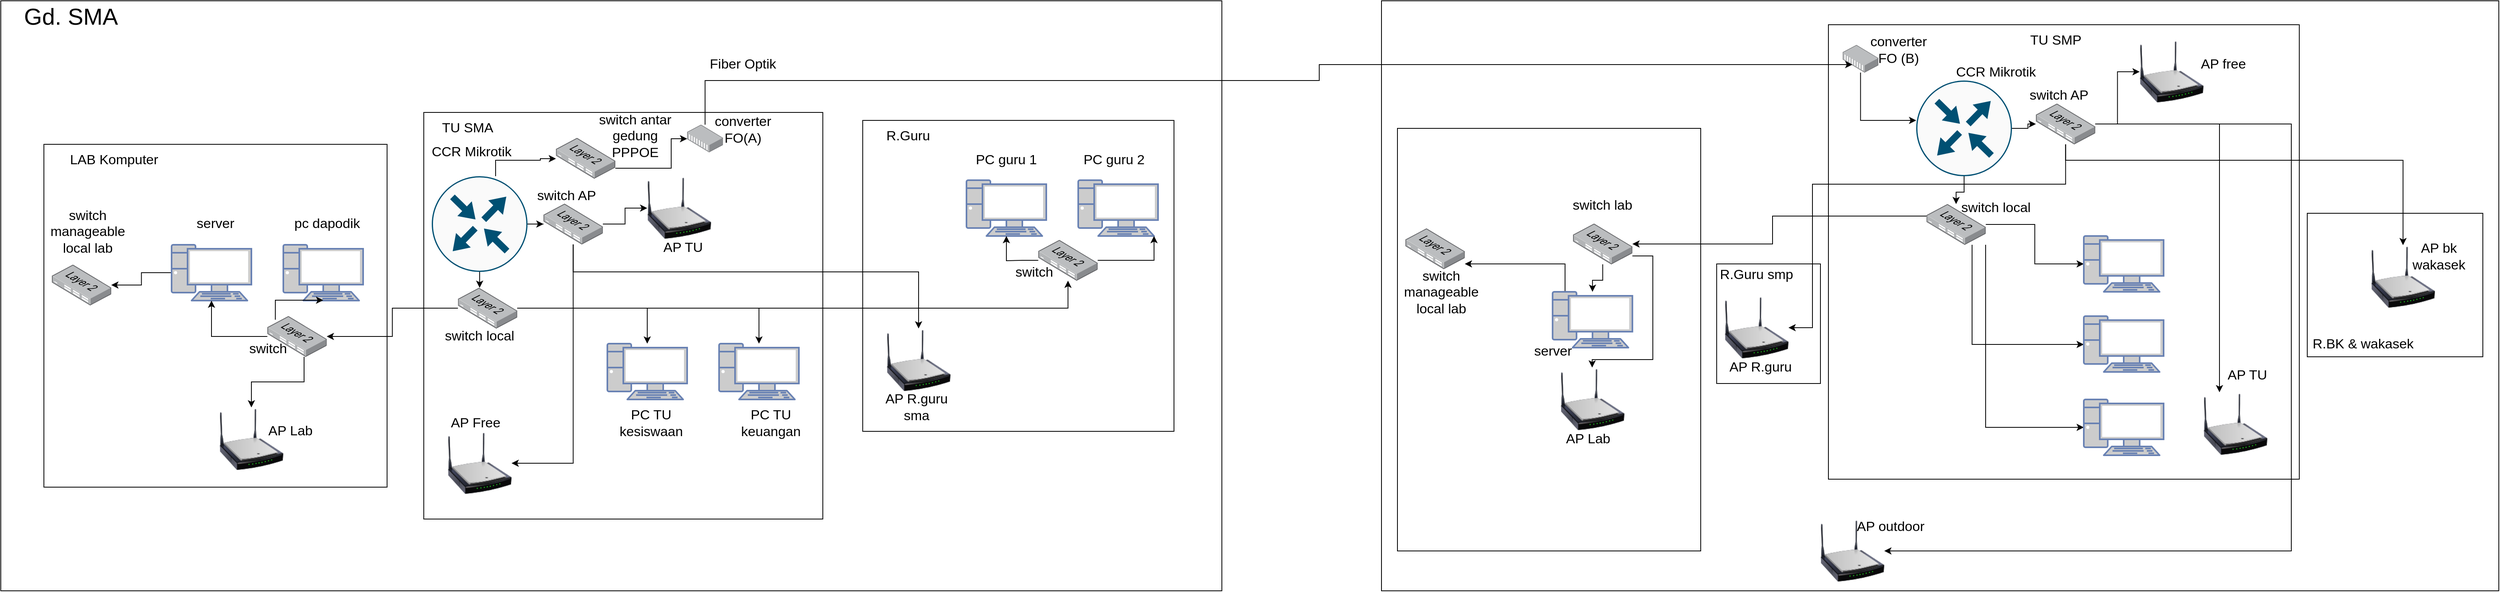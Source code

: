 <mxfile version="14.8.0" type="github">
  <diagram id="cqtTLqStkhQXooxpLTyE" name="Page-1">
    <mxGraphModel dx="2196" dy="1920" grid="1" gridSize="10" guides="1" tooltips="1" connect="1" arrows="1" fold="1" page="1" pageScale="1" pageWidth="850" pageHeight="1100" math="0" shadow="0">
      <root>
        <mxCell id="0" />
        <mxCell id="1" parent="0" />
        <mxCell id="NsdHCGjpmlzPTO6aymvT-59" value="" style="verticalLabelPosition=bottom;verticalAlign=top;html=1;shape=mxgraph.basic.rect;fillColor2=none;strokeWidth=1;size=20;indent=5;" vertex="1" parent="1">
          <mxGeometry x="-420" y="-170" width="1530" height="740" as="geometry" />
        </mxCell>
        <mxCell id="NsdHCGjpmlzPTO6aymvT-45" value="" style="verticalLabelPosition=bottom;verticalAlign=top;html=1;shape=mxgraph.basic.rect;fillColor2=none;strokeWidth=1;size=20;indent=5;" vertex="1" parent="1">
          <mxGeometry x="-366" y="10" width="430" height="430" as="geometry" />
        </mxCell>
        <mxCell id="NsdHCGjpmlzPTO6aymvT-27" value="" style="verticalLabelPosition=bottom;verticalAlign=top;html=1;shape=mxgraph.basic.rect;fillColor2=none;strokeWidth=1;size=20;indent=5;" vertex="1" parent="1">
          <mxGeometry x="660" y="-20" width="390" height="390" as="geometry" />
        </mxCell>
        <mxCell id="NsdHCGjpmlzPTO6aymvT-7" value="" style="verticalLabelPosition=bottom;verticalAlign=top;html=1;shape=mxgraph.basic.rect;fillColor2=none;strokeWidth=1;size=20;indent=5;" vertex="1" parent="1">
          <mxGeometry x="110" y="-30" width="500" height="510" as="geometry" />
        </mxCell>
        <mxCell id="NsdHCGjpmlzPTO6aymvT-13" style="edgeStyle=orthogonalEdgeStyle;rounded=0;orthogonalLoop=1;jettySize=auto;html=1;entryX=0.357;entryY=-0.019;entryDx=0;entryDy=0;entryPerimeter=0;fontSize=17;" edge="1" parent="1" source="NsdHCGjpmlzPTO6aymvT-1" target="NsdHCGjpmlzPTO6aymvT-2">
          <mxGeometry relative="1" as="geometry" />
        </mxCell>
        <mxCell id="NsdHCGjpmlzPTO6aymvT-16" value="" style="edgeStyle=orthogonalEdgeStyle;rounded=0;orthogonalLoop=1;jettySize=auto;html=1;fontSize=17;" edge="1" parent="1" source="NsdHCGjpmlzPTO6aymvT-1" target="NsdHCGjpmlzPTO6aymvT-10">
          <mxGeometry relative="1" as="geometry" />
        </mxCell>
        <mxCell id="NsdHCGjpmlzPTO6aymvT-71" style="edgeStyle=orthogonalEdgeStyle;rounded=0;orthogonalLoop=1;jettySize=auto;html=1;fontSize=17;" edge="1" parent="1" source="NsdHCGjpmlzPTO6aymvT-1" target="NsdHCGjpmlzPTO6aymvT-70">
          <mxGeometry relative="1" as="geometry">
            <Array as="points">
              <mxPoint x="200" y="30" />
              <mxPoint x="256" y="30" />
              <mxPoint x="256" y="28" />
            </Array>
          </mxGeometry>
        </mxCell>
        <mxCell id="NsdHCGjpmlzPTO6aymvT-1" value="" style="points=[[0.5,0,0],[1,0.5,0],[0.5,1,0],[0,0.5,0],[0.145,0.145,0],[0.856,0.145,0],[0.855,0.856,0],[0.145,0.855,0]];verticalLabelPosition=bottom;html=1;verticalAlign=top;aspect=fixed;align=center;pointerEvents=1;shape=mxgraph.cisco19.rect;prIcon=router;fillColor=#FAFAFA;strokeColor=#005073;" vertex="1" parent="1">
          <mxGeometry x="120" y="50" width="120" height="120" as="geometry" />
        </mxCell>
        <mxCell id="NsdHCGjpmlzPTO6aymvT-23" style="edgeStyle=orthogonalEdgeStyle;rounded=0;orthogonalLoop=1;jettySize=auto;html=1;fontSize=17;" edge="1" parent="1" source="NsdHCGjpmlzPTO6aymvT-2" target="NsdHCGjpmlzPTO6aymvT-8">
          <mxGeometry relative="1" as="geometry" />
        </mxCell>
        <mxCell id="NsdHCGjpmlzPTO6aymvT-24" style="edgeStyle=orthogonalEdgeStyle;rounded=0;orthogonalLoop=1;jettySize=auto;html=1;fontSize=17;" edge="1" parent="1" source="NsdHCGjpmlzPTO6aymvT-2" target="NsdHCGjpmlzPTO6aymvT-4">
          <mxGeometry relative="1" as="geometry" />
        </mxCell>
        <mxCell id="NsdHCGjpmlzPTO6aymvT-37" style="edgeStyle=orthogonalEdgeStyle;rounded=0;orthogonalLoop=1;jettySize=auto;html=1;fontSize=17;" edge="1" parent="1" source="NsdHCGjpmlzPTO6aymvT-2" target="NsdHCGjpmlzPTO6aymvT-36">
          <mxGeometry relative="1" as="geometry" />
        </mxCell>
        <mxCell id="NsdHCGjpmlzPTO6aymvT-49" style="edgeStyle=orthogonalEdgeStyle;rounded=0;orthogonalLoop=1;jettySize=auto;html=1;fontSize=17;" edge="1" parent="1" source="NsdHCGjpmlzPTO6aymvT-2" target="NsdHCGjpmlzPTO6aymvT-48">
          <mxGeometry relative="1" as="geometry" />
        </mxCell>
        <mxCell id="NsdHCGjpmlzPTO6aymvT-2" value="" style="points=[];aspect=fixed;html=1;align=center;shadow=0;dashed=0;image;image=img/lib/allied_telesis/switch/Switch_24_port_L2.svg;" vertex="1" parent="1">
          <mxGeometry x="152.8" y="190" width="74.4" height="51" as="geometry" />
        </mxCell>
        <mxCell id="NsdHCGjpmlzPTO6aymvT-4" value="" style="fontColor=#0066CC;verticalAlign=top;verticalLabelPosition=bottom;labelPosition=center;align=center;html=1;outlineConnect=0;fillColor=#CCCCCC;strokeColor=#6881B3;gradientColor=none;gradientDirection=north;strokeWidth=2;shape=mxgraph.networks.pc;" vertex="1" parent="1">
          <mxGeometry x="340" y="260" width="100" height="70" as="geometry" />
        </mxCell>
        <mxCell id="NsdHCGjpmlzPTO6aymvT-5" value="" style="image;html=1;image=img/lib/clip_art/networking/Wireless_Router_N_128x128.png" vertex="1" parent="1">
          <mxGeometry x="140" y="370" width="80" height="80" as="geometry" />
        </mxCell>
        <mxCell id="NsdHCGjpmlzPTO6aymvT-6" value="" style="image;html=1;image=img/lib/clip_art/networking/Wireless_Router_N_128x128.png" vertex="1" parent="1">
          <mxGeometry x="390" y="50" width="80" height="80" as="geometry" />
        </mxCell>
        <mxCell id="NsdHCGjpmlzPTO6aymvT-8" value="" style="fontColor=#0066CC;verticalAlign=top;verticalLabelPosition=bottom;labelPosition=center;align=center;html=1;outlineConnect=0;fillColor=#CCCCCC;strokeColor=#6881B3;gradientColor=none;gradientDirection=north;strokeWidth=2;shape=mxgraph.networks.pc;" vertex="1" parent="1">
          <mxGeometry x="480" y="260" width="100" height="70" as="geometry" />
        </mxCell>
        <mxCell id="NsdHCGjpmlzPTO6aymvT-18" value="" style="edgeStyle=orthogonalEdgeStyle;rounded=0;orthogonalLoop=1;jettySize=auto;html=1;fontSize=17;" edge="1" parent="1" source="NsdHCGjpmlzPTO6aymvT-10" target="NsdHCGjpmlzPTO6aymvT-6">
          <mxGeometry relative="1" as="geometry" />
        </mxCell>
        <mxCell id="NsdHCGjpmlzPTO6aymvT-22" style="edgeStyle=orthogonalEdgeStyle;rounded=0;orthogonalLoop=1;jettySize=auto;html=1;fontSize=17;" edge="1" parent="1" source="NsdHCGjpmlzPTO6aymvT-10" target="NsdHCGjpmlzPTO6aymvT-5">
          <mxGeometry relative="1" as="geometry">
            <Array as="points">
              <mxPoint x="297" y="410" />
            </Array>
          </mxGeometry>
        </mxCell>
        <mxCell id="NsdHCGjpmlzPTO6aymvT-30" style="edgeStyle=orthogonalEdgeStyle;rounded=0;orthogonalLoop=1;jettySize=auto;html=1;fontSize=17;" edge="1" parent="1" source="NsdHCGjpmlzPTO6aymvT-10" target="NsdHCGjpmlzPTO6aymvT-29">
          <mxGeometry relative="1" as="geometry">
            <Array as="points">
              <mxPoint x="297" y="170" />
              <mxPoint x="730" y="170" />
            </Array>
          </mxGeometry>
        </mxCell>
        <mxCell id="NsdHCGjpmlzPTO6aymvT-10" value="" style="points=[];aspect=fixed;html=1;align=center;shadow=0;dashed=0;image;image=img/lib/allied_telesis/switch/Switch_24_port_L2.svg;" vertex="1" parent="1">
          <mxGeometry x="260" y="84.5" width="74.4" height="51" as="geometry" />
        </mxCell>
        <mxCell id="NsdHCGjpmlzPTO6aymvT-11" value="CCR Mikrotik" style="text;html=1;strokeColor=none;fillColor=none;align=center;verticalAlign=middle;whiteSpace=wrap;rounded=0;fontSize=17;" vertex="1" parent="1">
          <mxGeometry x="110" y="10" width="120" height="20" as="geometry" />
        </mxCell>
        <mxCell id="NsdHCGjpmlzPTO6aymvT-15" value="switch local" style="text;html=1;strokeColor=none;fillColor=none;align=center;verticalAlign=middle;whiteSpace=wrap;rounded=0;fontSize=17;" vertex="1" parent="1">
          <mxGeometry x="135" y="241" width="90" height="20" as="geometry" />
        </mxCell>
        <mxCell id="NsdHCGjpmlzPTO6aymvT-17" value="switch AP" style="text;html=1;strokeColor=none;fillColor=none;align=center;verticalAlign=middle;whiteSpace=wrap;rounded=0;fontSize=17;" vertex="1" parent="1">
          <mxGeometry x="244.4" y="64.5" width="90" height="20" as="geometry" />
        </mxCell>
        <mxCell id="NsdHCGjpmlzPTO6aymvT-19" value="AP TU" style="text;html=1;strokeColor=none;fillColor=none;align=center;verticalAlign=middle;whiteSpace=wrap;rounded=0;fontSize=17;" vertex="1" parent="1">
          <mxGeometry x="390" y="130" width="90" height="20" as="geometry" />
        </mxCell>
        <mxCell id="NsdHCGjpmlzPTO6aymvT-20" value="AP Free" style="text;html=1;strokeColor=none;fillColor=none;align=center;verticalAlign=middle;whiteSpace=wrap;rounded=0;fontSize=17;" vertex="1" parent="1">
          <mxGeometry x="130" y="350" width="90" height="20" as="geometry" />
        </mxCell>
        <mxCell id="NsdHCGjpmlzPTO6aymvT-25" value="PC TU kesiswaan" style="text;html=1;strokeColor=none;fillColor=none;align=center;verticalAlign=middle;whiteSpace=wrap;rounded=0;fontSize=17;" vertex="1" parent="1">
          <mxGeometry x="350" y="350" width="90" height="20" as="geometry" />
        </mxCell>
        <mxCell id="NsdHCGjpmlzPTO6aymvT-26" value="PC TU keuangan" style="text;html=1;strokeColor=none;fillColor=none;align=center;verticalAlign=middle;whiteSpace=wrap;rounded=0;fontSize=17;" vertex="1" parent="1">
          <mxGeometry x="500" y="350" width="90" height="20" as="geometry" />
        </mxCell>
        <mxCell id="NsdHCGjpmlzPTO6aymvT-29" value="" style="image;html=1;image=img/lib/clip_art/networking/Wireless_Router_N_128x128.png" vertex="1" parent="1">
          <mxGeometry x="690" y="241" width="80" height="80" as="geometry" />
        </mxCell>
        <mxCell id="NsdHCGjpmlzPTO6aymvT-31" value="AP R.guru sma" style="text;html=1;strokeColor=none;fillColor=none;align=center;verticalAlign=middle;whiteSpace=wrap;rounded=0;fontSize=17;" vertex="1" parent="1">
          <mxGeometry x="685" y="330" width="85" height="20" as="geometry" />
        </mxCell>
        <mxCell id="NsdHCGjpmlzPTO6aymvT-32" value="" style="fontColor=#0066CC;verticalAlign=top;verticalLabelPosition=bottom;labelPosition=center;align=center;html=1;outlineConnect=0;fillColor=#CCCCCC;strokeColor=#6881B3;gradientColor=none;gradientDirection=north;strokeWidth=2;shape=mxgraph.networks.pc;" vertex="1" parent="1">
          <mxGeometry x="790" y="55" width="100" height="70" as="geometry" />
        </mxCell>
        <mxCell id="NsdHCGjpmlzPTO6aymvT-33" value="" style="fontColor=#0066CC;verticalAlign=top;verticalLabelPosition=bottom;labelPosition=center;align=center;html=1;outlineConnect=0;fillColor=#CCCCCC;strokeColor=#6881B3;gradientColor=none;gradientDirection=north;strokeWidth=2;shape=mxgraph.networks.pc;" vertex="1" parent="1">
          <mxGeometry x="930" y="55" width="100" height="70" as="geometry" />
        </mxCell>
        <mxCell id="NsdHCGjpmlzPTO6aymvT-39" style="edgeStyle=orthogonalEdgeStyle;rounded=0;orthogonalLoop=1;jettySize=auto;html=1;entryX=0.95;entryY=1;entryDx=0;entryDy=0;entryPerimeter=0;fontSize=17;" edge="1" parent="1" source="NsdHCGjpmlzPTO6aymvT-36" target="NsdHCGjpmlzPTO6aymvT-33">
          <mxGeometry relative="1" as="geometry">
            <Array as="points">
              <mxPoint x="1025" y="156" />
            </Array>
          </mxGeometry>
        </mxCell>
        <mxCell id="NsdHCGjpmlzPTO6aymvT-40" style="edgeStyle=orthogonalEdgeStyle;rounded=0;orthogonalLoop=1;jettySize=auto;html=1;fontSize=17;" edge="1" parent="1" source="NsdHCGjpmlzPTO6aymvT-36" target="NsdHCGjpmlzPTO6aymvT-32">
          <mxGeometry relative="1" as="geometry">
            <Array as="points">
              <mxPoint x="860" y="156" />
              <mxPoint x="840" y="156" />
            </Array>
          </mxGeometry>
        </mxCell>
        <mxCell id="NsdHCGjpmlzPTO6aymvT-36" value="" style="points=[];aspect=fixed;html=1;align=center;shadow=0;dashed=0;image;image=img/lib/allied_telesis/switch/Switch_24_port_L2.svg;" vertex="1" parent="1">
          <mxGeometry x="880.0" y="130" width="74.4" height="51" as="geometry" />
        </mxCell>
        <mxCell id="NsdHCGjpmlzPTO6aymvT-41" value="PC guru 1" style="text;html=1;strokeColor=none;fillColor=none;align=center;verticalAlign=middle;whiteSpace=wrap;rounded=0;fontSize=17;" vertex="1" parent="1">
          <mxGeometry x="795" y="20" width="90" height="20" as="geometry" />
        </mxCell>
        <mxCell id="NsdHCGjpmlzPTO6aymvT-43" value="PC guru 2" style="text;html=1;strokeColor=none;fillColor=none;align=center;verticalAlign=middle;whiteSpace=wrap;rounded=0;fontSize=17;" vertex="1" parent="1">
          <mxGeometry x="930" y="20" width="90" height="20" as="geometry" />
        </mxCell>
        <mxCell id="NsdHCGjpmlzPTO6aymvT-44" value="switch" style="text;html=1;strokeColor=none;fillColor=none;align=center;verticalAlign=middle;whiteSpace=wrap;rounded=0;fontSize=17;" vertex="1" parent="1">
          <mxGeometry x="830" y="161" width="90" height="20" as="geometry" />
        </mxCell>
        <mxCell id="NsdHCGjpmlzPTO6aymvT-125" style="edgeStyle=orthogonalEdgeStyle;rounded=0;orthogonalLoop=1;jettySize=auto;html=1;fontSize=17;" edge="1" parent="1" source="NsdHCGjpmlzPTO6aymvT-46" target="NsdHCGjpmlzPTO6aymvT-56">
          <mxGeometry relative="1" as="geometry" />
        </mxCell>
        <mxCell id="NsdHCGjpmlzPTO6aymvT-46" value="" style="fontColor=#0066CC;verticalAlign=top;verticalLabelPosition=bottom;labelPosition=center;align=center;html=1;outlineConnect=0;fillColor=#CCCCCC;strokeColor=#6881B3;gradientColor=none;gradientDirection=north;strokeWidth=2;shape=mxgraph.networks.pc;" vertex="1" parent="1">
          <mxGeometry x="-206" y="136" width="100" height="70" as="geometry" />
        </mxCell>
        <mxCell id="NsdHCGjpmlzPTO6aymvT-47" value="" style="fontColor=#0066CC;verticalAlign=top;verticalLabelPosition=bottom;labelPosition=center;align=center;html=1;outlineConnect=0;fillColor=#CCCCCC;strokeColor=#6881B3;gradientColor=none;gradientDirection=north;strokeWidth=2;shape=mxgraph.networks.pc;" vertex="1" parent="1">
          <mxGeometry x="-66" y="136" width="100" height="70" as="geometry" />
        </mxCell>
        <mxCell id="NsdHCGjpmlzPTO6aymvT-51" style="edgeStyle=orthogonalEdgeStyle;rounded=0;orthogonalLoop=1;jettySize=auto;html=1;fontSize=17;" edge="1" parent="1" source="NsdHCGjpmlzPTO6aymvT-48" target="NsdHCGjpmlzPTO6aymvT-46">
          <mxGeometry relative="1" as="geometry" />
        </mxCell>
        <mxCell id="NsdHCGjpmlzPTO6aymvT-52" style="edgeStyle=orthogonalEdgeStyle;rounded=0;orthogonalLoop=1;jettySize=auto;html=1;fontSize=17;exitX=0.134;exitY=0.088;exitDx=0;exitDy=0;exitPerimeter=0;" edge="1" parent="1" source="NsdHCGjpmlzPTO6aymvT-48" target="NsdHCGjpmlzPTO6aymvT-47">
          <mxGeometry relative="1" as="geometry">
            <Array as="points" />
          </mxGeometry>
        </mxCell>
        <mxCell id="NsdHCGjpmlzPTO6aymvT-65" style="edgeStyle=orthogonalEdgeStyle;rounded=0;orthogonalLoop=1;jettySize=auto;html=1;fontSize=17;" edge="1" parent="1" source="NsdHCGjpmlzPTO6aymvT-48" target="NsdHCGjpmlzPTO6aymvT-64">
          <mxGeometry relative="1" as="geometry">
            <Array as="points">
              <mxPoint x="-40" y="308" />
              <mxPoint x="-106" y="308" />
            </Array>
          </mxGeometry>
        </mxCell>
        <mxCell id="NsdHCGjpmlzPTO6aymvT-48" value="" style="points=[];aspect=fixed;html=1;align=center;shadow=0;dashed=0;image;image=img/lib/allied_telesis/switch/Switch_24_port_L2.svg;" vertex="1" parent="1">
          <mxGeometry x="-86" y="225.5" width="74.4" height="51" as="geometry" />
        </mxCell>
        <mxCell id="NsdHCGjpmlzPTO6aymvT-53" value="switch" style="text;html=1;strokeColor=none;fillColor=none;align=center;verticalAlign=middle;whiteSpace=wrap;rounded=0;fontSize=17;" vertex="1" parent="1">
          <mxGeometry x="-130.0" y="256.5" width="90" height="20" as="geometry" />
        </mxCell>
        <mxCell id="NsdHCGjpmlzPTO6aymvT-54" value="pc dapodik" style="text;html=1;strokeColor=none;fillColor=none;align=center;verticalAlign=middle;whiteSpace=wrap;rounded=0;fontSize=17;" vertex="1" parent="1">
          <mxGeometry x="-56.0" y="100" width="90" height="20" as="geometry" />
        </mxCell>
        <mxCell id="NsdHCGjpmlzPTO6aymvT-55" value="server" style="text;html=1;strokeColor=none;fillColor=none;align=center;verticalAlign=middle;whiteSpace=wrap;rounded=0;fontSize=17;" vertex="1" parent="1">
          <mxGeometry x="-196.0" y="100" width="90" height="20" as="geometry" />
        </mxCell>
        <mxCell id="NsdHCGjpmlzPTO6aymvT-56" value="" style="points=[];aspect=fixed;html=1;align=center;shadow=0;dashed=0;image;image=img/lib/allied_telesis/switch/Switch_24_port_L2.svg;" vertex="1" parent="1">
          <mxGeometry x="-356" y="161" width="74.4" height="51" as="geometry" />
        </mxCell>
        <mxCell id="NsdHCGjpmlzPTO6aymvT-58" value="switch manageable local lab" style="text;html=1;strokeColor=none;fillColor=none;align=center;verticalAlign=middle;whiteSpace=wrap;rounded=0;fontSize=17;" vertex="1" parent="1">
          <mxGeometry x="-356.0" y="110" width="90" height="20" as="geometry" />
        </mxCell>
        <mxCell id="NsdHCGjpmlzPTO6aymvT-60" value="LAB Komputer" style="text;html=1;strokeColor=none;fillColor=none;align=center;verticalAlign=middle;whiteSpace=wrap;rounded=0;fontSize=17;" vertex="1" parent="1">
          <mxGeometry x="-356" y="20" width="156" height="20" as="geometry" />
        </mxCell>
        <mxCell id="NsdHCGjpmlzPTO6aymvT-61" value="TU SMA" style="text;html=1;strokeColor=none;fillColor=none;align=center;verticalAlign=middle;whiteSpace=wrap;rounded=0;fontSize=17;" vertex="1" parent="1">
          <mxGeometry x="120" y="-20" width="90" height="20" as="geometry" />
        </mxCell>
        <mxCell id="NsdHCGjpmlzPTO6aymvT-62" value="R.Guru" style="text;html=1;strokeColor=none;fillColor=none;align=center;verticalAlign=middle;whiteSpace=wrap;rounded=0;fontSize=17;" vertex="1" parent="1">
          <mxGeometry x="639" y="-10" width="156" height="20" as="geometry" />
        </mxCell>
        <mxCell id="NsdHCGjpmlzPTO6aymvT-63" value="&lt;font style=&quot;font-size: 29px&quot;&gt;Gd. SMA&lt;/font&gt;" style="text;html=1;strokeColor=none;fillColor=none;align=center;verticalAlign=middle;whiteSpace=wrap;rounded=0;fontSize=17;" vertex="1" parent="1">
          <mxGeometry x="-410" y="-160" width="156" height="20" as="geometry" />
        </mxCell>
        <mxCell id="NsdHCGjpmlzPTO6aymvT-64" value="" style="image;html=1;image=img/lib/clip_art/networking/Wireless_Router_N_128x128.png" vertex="1" parent="1">
          <mxGeometry x="-146" y="340" width="80" height="80" as="geometry" />
        </mxCell>
        <mxCell id="NsdHCGjpmlzPTO6aymvT-66" value="AP Lab" style="text;html=1;strokeColor=none;fillColor=none;align=center;verticalAlign=middle;whiteSpace=wrap;rounded=0;fontSize=17;" vertex="1" parent="1">
          <mxGeometry x="-101.6" y="360" width="90" height="20" as="geometry" />
        </mxCell>
        <mxCell id="NsdHCGjpmlzPTO6aymvT-67" value="" style="verticalLabelPosition=bottom;verticalAlign=top;html=1;shape=mxgraph.basic.rect;fillColor2=none;strokeWidth=1;size=20;indent=5;" vertex="1" parent="1">
          <mxGeometry x="1310" y="-170" width="1400" height="740" as="geometry" />
        </mxCell>
        <mxCell id="NsdHCGjpmlzPTO6aymvT-68" value="" style="verticalLabelPosition=bottom;verticalAlign=top;html=1;shape=mxgraph.basic.rect;fillColor2=none;strokeWidth=1;size=20;indent=5;" vertex="1" parent="1">
          <mxGeometry x="1870" y="-140" width="590" height="570" as="geometry" />
        </mxCell>
        <mxCell id="NsdHCGjpmlzPTO6aymvT-96" value="" style="edgeStyle=orthogonalEdgeStyle;rounded=0;orthogonalLoop=1;jettySize=auto;html=1;fontSize=17;" edge="1" parent="1" source="NsdHCGjpmlzPTO6aymvT-69" target="NsdHCGjpmlzPTO6aymvT-78">
          <mxGeometry relative="1" as="geometry" />
        </mxCell>
        <mxCell id="NsdHCGjpmlzPTO6aymvT-97" value="" style="edgeStyle=orthogonalEdgeStyle;rounded=0;orthogonalLoop=1;jettySize=auto;html=1;fontSize=17;" edge="1" parent="1" source="NsdHCGjpmlzPTO6aymvT-69" target="NsdHCGjpmlzPTO6aymvT-77">
          <mxGeometry relative="1" as="geometry" />
        </mxCell>
        <mxCell id="NsdHCGjpmlzPTO6aymvT-69" value="" style="points=[[0.5,0,0],[1,0.5,0],[0.5,1,0],[0,0.5,0],[0.145,0.145,0],[0.856,0.145,0],[0.855,0.856,0],[0.145,0.855,0]];verticalLabelPosition=bottom;html=1;verticalAlign=top;aspect=fixed;align=center;pointerEvents=1;shape=mxgraph.cisco19.rect;prIcon=router;fillColor=#FAFAFA;strokeColor=#005073;" vertex="1" parent="1">
          <mxGeometry x="1980" y="-70" width="120" height="120" as="geometry" />
        </mxCell>
        <mxCell id="NsdHCGjpmlzPTO6aymvT-131" style="edgeStyle=orthogonalEdgeStyle;rounded=0;orthogonalLoop=1;jettySize=auto;html=1;fontSize=17;" edge="1" parent="1" source="NsdHCGjpmlzPTO6aymvT-70" target="NsdHCGjpmlzPTO6aymvT-130">
          <mxGeometry relative="1" as="geometry">
            <Array as="points">
              <mxPoint x="420" y="40" />
              <mxPoint x="420" y="3" />
            </Array>
          </mxGeometry>
        </mxCell>
        <mxCell id="NsdHCGjpmlzPTO6aymvT-70" value="" style="points=[];aspect=fixed;html=1;align=center;shadow=0;dashed=0;image;image=img/lib/allied_telesis/switch/Switch_24_port_L2.svg;" vertex="1" parent="1">
          <mxGeometry x="275.6" y="2" width="74.4" height="51" as="geometry" />
        </mxCell>
        <mxCell id="NsdHCGjpmlzPTO6aymvT-72" value="switch antar gedung PPPOE" style="text;html=1;strokeColor=none;fillColor=none;align=center;verticalAlign=middle;whiteSpace=wrap;rounded=0;fontSize=17;" vertex="1" parent="1">
          <mxGeometry x="325" y="-10" width="100" height="20" as="geometry" />
        </mxCell>
        <mxCell id="NsdHCGjpmlzPTO6aymvT-75" value="CCR Mikrotik" style="text;html=1;strokeColor=none;fillColor=none;align=center;verticalAlign=middle;whiteSpace=wrap;rounded=0;fontSize=17;" vertex="1" parent="1">
          <mxGeometry x="2020" y="-90" width="120" height="20" as="geometry" />
        </mxCell>
        <mxCell id="NsdHCGjpmlzPTO6aymvT-76" value="TU SMP" style="text;html=1;strokeColor=none;fillColor=none;align=center;verticalAlign=middle;whiteSpace=wrap;rounded=0;fontSize=17;" vertex="1" parent="1">
          <mxGeometry x="2110" y="-130" width="90" height="20" as="geometry" />
        </mxCell>
        <mxCell id="NsdHCGjpmlzPTO6aymvT-101" style="edgeStyle=orthogonalEdgeStyle;rounded=0;orthogonalLoop=1;jettySize=auto;html=1;fontSize=17;" edge="1" parent="1" source="NsdHCGjpmlzPTO6aymvT-77" target="NsdHCGjpmlzPTO6aymvT-82">
          <mxGeometry relative="1" as="geometry" />
        </mxCell>
        <mxCell id="NsdHCGjpmlzPTO6aymvT-102" style="edgeStyle=orthogonalEdgeStyle;rounded=0;orthogonalLoop=1;jettySize=auto;html=1;fontSize=17;" edge="1" parent="1" source="NsdHCGjpmlzPTO6aymvT-77" target="NsdHCGjpmlzPTO6aymvT-81">
          <mxGeometry relative="1" as="geometry">
            <Array as="points">
              <mxPoint x="2050" y="261" />
            </Array>
          </mxGeometry>
        </mxCell>
        <mxCell id="NsdHCGjpmlzPTO6aymvT-103" style="edgeStyle=orthogonalEdgeStyle;rounded=0;orthogonalLoop=1;jettySize=auto;html=1;fontSize=17;" edge="1" parent="1" source="NsdHCGjpmlzPTO6aymvT-77" target="NsdHCGjpmlzPTO6aymvT-80">
          <mxGeometry relative="1" as="geometry">
            <Array as="points">
              <mxPoint x="2067" y="365" />
            </Array>
          </mxGeometry>
        </mxCell>
        <mxCell id="NsdHCGjpmlzPTO6aymvT-77" value="" style="points=[];aspect=fixed;html=1;align=center;shadow=0;dashed=0;image;image=img/lib/allied_telesis/switch/Switch_24_port_L2.svg;" vertex="1" parent="1">
          <mxGeometry x="1992.8" y="85" width="74.4" height="51" as="geometry" />
        </mxCell>
        <mxCell id="NsdHCGjpmlzPTO6aymvT-104" style="edgeStyle=orthogonalEdgeStyle;rounded=0;orthogonalLoop=1;jettySize=auto;html=1;fontSize=17;" edge="1" parent="1" source="NsdHCGjpmlzPTO6aymvT-78" target="NsdHCGjpmlzPTO6aymvT-79">
          <mxGeometry relative="1" as="geometry" />
        </mxCell>
        <mxCell id="NsdHCGjpmlzPTO6aymvT-106" style="edgeStyle=orthogonalEdgeStyle;rounded=0;orthogonalLoop=1;jettySize=auto;html=1;fontSize=17;" edge="1" parent="1" source="NsdHCGjpmlzPTO6aymvT-78" target="NsdHCGjpmlzPTO6aymvT-83">
          <mxGeometry relative="1" as="geometry">
            <Array as="points">
              <mxPoint x="2360" y="-15" />
            </Array>
          </mxGeometry>
        </mxCell>
        <mxCell id="NsdHCGjpmlzPTO6aymvT-112" style="edgeStyle=orthogonalEdgeStyle;rounded=0;orthogonalLoop=1;jettySize=auto;html=1;fontSize=17;" edge="1" parent="1" source="NsdHCGjpmlzPTO6aymvT-78" target="NsdHCGjpmlzPTO6aymvT-111">
          <mxGeometry relative="1" as="geometry">
            <Array as="points">
              <mxPoint x="2450" y="-15" />
              <mxPoint x="2450" y="520" />
            </Array>
          </mxGeometry>
        </mxCell>
        <mxCell id="NsdHCGjpmlzPTO6aymvT-78" value="" style="points=[];aspect=fixed;html=1;align=center;shadow=0;dashed=0;image;image=img/lib/allied_telesis/switch/Switch_24_port_L2.svg;" vertex="1" parent="1">
          <mxGeometry x="2130" y="-41" width="74.4" height="51" as="geometry" />
        </mxCell>
        <mxCell id="NsdHCGjpmlzPTO6aymvT-79" value="" style="image;html=1;image=img/lib/clip_art/networking/Wireless_Router_N_128x128.png" vertex="1" parent="1">
          <mxGeometry x="2260" y="-121" width="80" height="80" as="geometry" />
        </mxCell>
        <mxCell id="NsdHCGjpmlzPTO6aymvT-80" value="" style="fontColor=#0066CC;verticalAlign=top;verticalLabelPosition=bottom;labelPosition=center;align=center;html=1;outlineConnect=0;fillColor=#CCCCCC;strokeColor=#6881B3;gradientColor=none;gradientDirection=north;strokeWidth=2;shape=mxgraph.networks.pc;" vertex="1" parent="1">
          <mxGeometry x="2190" y="330" width="100" height="70" as="geometry" />
        </mxCell>
        <mxCell id="NsdHCGjpmlzPTO6aymvT-81" value="" style="fontColor=#0066CC;verticalAlign=top;verticalLabelPosition=bottom;labelPosition=center;align=center;html=1;outlineConnect=0;fillColor=#CCCCCC;strokeColor=#6881B3;gradientColor=none;gradientDirection=north;strokeWidth=2;shape=mxgraph.networks.pc;" vertex="1" parent="1">
          <mxGeometry x="2190" y="225.5" width="100" height="70" as="geometry" />
        </mxCell>
        <mxCell id="NsdHCGjpmlzPTO6aymvT-82" value="" style="fontColor=#0066CC;verticalAlign=top;verticalLabelPosition=bottom;labelPosition=center;align=center;html=1;outlineConnect=0;fillColor=#CCCCCC;strokeColor=#6881B3;gradientColor=none;gradientDirection=north;strokeWidth=2;shape=mxgraph.networks.pc;" vertex="1" parent="1">
          <mxGeometry x="2190" y="125" width="100" height="70" as="geometry" />
        </mxCell>
        <mxCell id="NsdHCGjpmlzPTO6aymvT-83" value="" style="image;html=1;image=img/lib/clip_art/networking/Wireless_Router_N_128x128.png" vertex="1" parent="1">
          <mxGeometry x="2340" y="321" width="80" height="80" as="geometry" />
        </mxCell>
        <mxCell id="NsdHCGjpmlzPTO6aymvT-84" value="" style="verticalLabelPosition=bottom;verticalAlign=top;html=1;shape=mxgraph.basic.rect;fillColor2=none;strokeWidth=1;size=20;indent=5;" vertex="1" parent="1">
          <mxGeometry x="2470" y="96.5" width="220" height="180" as="geometry" />
        </mxCell>
        <mxCell id="NsdHCGjpmlzPTO6aymvT-85" value="" style="image;html=1;image=img/lib/clip_art/networking/Wireless_Router_N_128x128.png" vertex="1" parent="1">
          <mxGeometry x="2550" y="136.5" width="80" height="80" as="geometry" />
        </mxCell>
        <mxCell id="NsdHCGjpmlzPTO6aymvT-86" value="" style="verticalLabelPosition=bottom;verticalAlign=top;html=1;shape=mxgraph.basic.rect;fillColor2=none;strokeWidth=1;size=20;indent=5;" vertex="1" parent="1">
          <mxGeometry x="1730" y="160" width="130" height="150" as="geometry" />
        </mxCell>
        <mxCell id="NsdHCGjpmlzPTO6aymvT-87" value="" style="image;html=1;image=img/lib/clip_art/networking/Wireless_Router_N_128x128.png" vertex="1" parent="1">
          <mxGeometry x="1740" y="200" width="80" height="80" as="geometry" />
        </mxCell>
        <mxCell id="NsdHCGjpmlzPTO6aymvT-88" value="" style="verticalLabelPosition=bottom;verticalAlign=top;html=1;shape=mxgraph.basic.rect;fillColor2=none;strokeWidth=1;size=20;indent=5;" vertex="1" parent="1">
          <mxGeometry x="1330" y="-10" width="380" height="530" as="geometry" />
        </mxCell>
        <mxCell id="NsdHCGjpmlzPTO6aymvT-90" value="R.Guru smp" style="text;html=1;strokeColor=none;fillColor=none;align=center;verticalAlign=middle;whiteSpace=wrap;rounded=0;fontSize=17;" vertex="1" parent="1">
          <mxGeometry x="1730" y="164" width="100" height="20" as="geometry" />
        </mxCell>
        <mxCell id="NsdHCGjpmlzPTO6aymvT-91" value="R.BK &amp;amp; wakasek" style="text;html=1;strokeColor=none;fillColor=none;align=center;verticalAlign=middle;whiteSpace=wrap;rounded=0;fontSize=17;" vertex="1" parent="1">
          <mxGeometry x="2470" y="250.5" width="140" height="20" as="geometry" />
        </mxCell>
        <mxCell id="NsdHCGjpmlzPTO6aymvT-99" style="edgeStyle=orthogonalEdgeStyle;rounded=0;orthogonalLoop=1;jettySize=auto;html=1;fontSize=17;" edge="1" parent="1" source="NsdHCGjpmlzPTO6aymvT-92" target="NsdHCGjpmlzPTO6aymvT-95">
          <mxGeometry relative="1" as="geometry" />
        </mxCell>
        <mxCell id="NsdHCGjpmlzPTO6aymvT-100" style="edgeStyle=orthogonalEdgeStyle;rounded=0;orthogonalLoop=1;jettySize=auto;html=1;fontSize=17;" edge="1" parent="1" source="NsdHCGjpmlzPTO6aymvT-92" target="NsdHCGjpmlzPTO6aymvT-94">
          <mxGeometry relative="1" as="geometry">
            <Array as="points">
              <mxPoint x="1650" y="150" />
              <mxPoint x="1650" y="280" />
              <mxPoint x="1574" y="280" />
            </Array>
          </mxGeometry>
        </mxCell>
        <mxCell id="NsdHCGjpmlzPTO6aymvT-92" value="" style="points=[];aspect=fixed;html=1;align=center;shadow=0;dashed=0;image;image=img/lib/allied_telesis/switch/Switch_24_port_L2.svg;" vertex="1" parent="1">
          <mxGeometry x="1550" y="109.5" width="74.4" height="51" as="geometry" />
        </mxCell>
        <mxCell id="NsdHCGjpmlzPTO6aymvT-94" value="" style="image;html=1;image=img/lib/clip_art/networking/Wireless_Router_N_128x128.png" vertex="1" parent="1">
          <mxGeometry x="1534.4" y="290" width="80" height="80" as="geometry" />
        </mxCell>
        <mxCell id="NsdHCGjpmlzPTO6aymvT-124" style="edgeStyle=orthogonalEdgeStyle;rounded=0;orthogonalLoop=1;jettySize=auto;html=1;fontSize=17;" edge="1" parent="1" source="NsdHCGjpmlzPTO6aymvT-95" target="NsdHCGjpmlzPTO6aymvT-120">
          <mxGeometry relative="1" as="geometry">
            <Array as="points">
              <mxPoint x="1540" y="160" />
            </Array>
          </mxGeometry>
        </mxCell>
        <mxCell id="NsdHCGjpmlzPTO6aymvT-95" value="" style="fontColor=#0066CC;verticalAlign=top;verticalLabelPosition=bottom;labelPosition=center;align=center;html=1;outlineConnect=0;fillColor=#CCCCCC;strokeColor=#6881B3;gradientColor=none;gradientDirection=north;strokeWidth=2;shape=mxgraph.networks.pc;" vertex="1" parent="1">
          <mxGeometry x="1524.4" y="195" width="100" height="70" as="geometry" />
        </mxCell>
        <mxCell id="NsdHCGjpmlzPTO6aymvT-98" style="edgeStyle=orthogonalEdgeStyle;rounded=0;orthogonalLoop=1;jettySize=auto;html=1;fontSize=17;" edge="1" parent="1" source="NsdHCGjpmlzPTO6aymvT-77" target="NsdHCGjpmlzPTO6aymvT-92">
          <mxGeometry relative="1" as="geometry">
            <Array as="points">
              <mxPoint x="1800" y="100" />
              <mxPoint x="1800" y="135" />
            </Array>
          </mxGeometry>
        </mxCell>
        <mxCell id="NsdHCGjpmlzPTO6aymvT-105" style="edgeStyle=orthogonalEdgeStyle;rounded=0;orthogonalLoop=1;jettySize=auto;html=1;fontSize=17;" edge="1" parent="1" source="NsdHCGjpmlzPTO6aymvT-78" target="NsdHCGjpmlzPTO6aymvT-85">
          <mxGeometry relative="1" as="geometry">
            <Array as="points">
              <mxPoint x="2167" y="30" />
              <mxPoint x="2590" y="30" />
            </Array>
          </mxGeometry>
        </mxCell>
        <mxCell id="NsdHCGjpmlzPTO6aymvT-107" style="edgeStyle=orthogonalEdgeStyle;rounded=0;orthogonalLoop=1;jettySize=auto;html=1;fontSize=17;" edge="1" parent="1" source="NsdHCGjpmlzPTO6aymvT-78" target="NsdHCGjpmlzPTO6aymvT-87">
          <mxGeometry relative="1" as="geometry">
            <Array as="points">
              <mxPoint x="2167" y="60" />
              <mxPoint x="1850" y="60" />
            </Array>
          </mxGeometry>
        </mxCell>
        <mxCell id="NsdHCGjpmlzPTO6aymvT-109" value="switch local" style="text;html=1;strokeColor=none;fillColor=none;align=center;verticalAlign=middle;whiteSpace=wrap;rounded=0;fontSize=17;" vertex="1" parent="1">
          <mxGeometry x="2035" y="80" width="90" height="20" as="geometry" />
        </mxCell>
        <mxCell id="NsdHCGjpmlzPTO6aymvT-110" value="switch AP" style="text;html=1;strokeColor=none;fillColor=none;align=center;verticalAlign=middle;whiteSpace=wrap;rounded=0;fontSize=17;" vertex="1" parent="1">
          <mxGeometry x="2114.4" y="-61" width="90" height="20" as="geometry" />
        </mxCell>
        <mxCell id="NsdHCGjpmlzPTO6aymvT-111" value="" style="image;html=1;image=img/lib/clip_art/networking/Wireless_Router_N_128x128.png" vertex="1" parent="1">
          <mxGeometry x="1860" y="480" width="80" height="80" as="geometry" />
        </mxCell>
        <mxCell id="NsdHCGjpmlzPTO6aymvT-113" value="AP free" style="text;html=1;strokeColor=none;fillColor=none;align=center;verticalAlign=middle;whiteSpace=wrap;rounded=0;fontSize=17;" vertex="1" parent="1">
          <mxGeometry x="2320" y="-100" width="90" height="20" as="geometry" />
        </mxCell>
        <mxCell id="NsdHCGjpmlzPTO6aymvT-114" value="AP TU" style="text;html=1;strokeColor=none;fillColor=none;align=center;verticalAlign=middle;whiteSpace=wrap;rounded=0;fontSize=17;" vertex="1" parent="1">
          <mxGeometry x="2350" y="290" width="90" height="20" as="geometry" />
        </mxCell>
        <mxCell id="NsdHCGjpmlzPTO6aymvT-115" value="AP bk wakasek" style="text;html=1;strokeColor=none;fillColor=none;align=center;verticalAlign=middle;whiteSpace=wrap;rounded=0;fontSize=17;" vertex="1" parent="1">
          <mxGeometry x="2590" y="141" width="90" height="20" as="geometry" />
        </mxCell>
        <mxCell id="NsdHCGjpmlzPTO6aymvT-116" value="AP outdoor" style="text;html=1;strokeColor=none;fillColor=none;align=center;verticalAlign=middle;whiteSpace=wrap;rounded=0;fontSize=17;" vertex="1" parent="1">
          <mxGeometry x="1902.8" y="480" width="90" height="20" as="geometry" />
        </mxCell>
        <mxCell id="NsdHCGjpmlzPTO6aymvT-117" value="AP R.guru" style="text;html=1;strokeColor=none;fillColor=none;align=center;verticalAlign=middle;whiteSpace=wrap;rounded=0;fontSize=17;" vertex="1" parent="1">
          <mxGeometry x="1740" y="280" width="90" height="20" as="geometry" />
        </mxCell>
        <mxCell id="NsdHCGjpmlzPTO6aymvT-118" value="AP Lab" style="text;html=1;strokeColor=none;fillColor=none;align=center;verticalAlign=middle;whiteSpace=wrap;rounded=0;fontSize=17;" vertex="1" parent="1">
          <mxGeometry x="1524.4" y="370" width="90" height="20" as="geometry" />
        </mxCell>
        <mxCell id="NsdHCGjpmlzPTO6aymvT-119" value="server" style="text;html=1;strokeColor=none;fillColor=none;align=center;verticalAlign=middle;whiteSpace=wrap;rounded=0;fontSize=17;" vertex="1" parent="1">
          <mxGeometry x="1480" y="260" width="90" height="20" as="geometry" />
        </mxCell>
        <mxCell id="NsdHCGjpmlzPTO6aymvT-120" value="" style="points=[];aspect=fixed;html=1;align=center;shadow=0;dashed=0;image;image=img/lib/allied_telesis/switch/Switch_24_port_L2.svg;" vertex="1" parent="1">
          <mxGeometry x="1340" y="115.5" width="74.4" height="51" as="geometry" />
        </mxCell>
        <mxCell id="NsdHCGjpmlzPTO6aymvT-122" value="switch manageable local lab" style="text;html=1;strokeColor=none;fillColor=none;align=center;verticalAlign=middle;whiteSpace=wrap;rounded=0;fontSize=17;" vertex="1" parent="1">
          <mxGeometry x="1340" y="186" width="90" height="20" as="geometry" />
        </mxCell>
        <mxCell id="NsdHCGjpmlzPTO6aymvT-123" value="switch lab" style="text;html=1;strokeColor=none;fillColor=none;align=center;verticalAlign=middle;whiteSpace=wrap;rounded=0;fontSize=17;" vertex="1" parent="1">
          <mxGeometry x="1542.2" y="76.5" width="90" height="20" as="geometry" />
        </mxCell>
        <mxCell id="NsdHCGjpmlzPTO6aymvT-128" value="Fiber Optik" style="text;html=1;strokeColor=none;fillColor=none;align=center;verticalAlign=middle;whiteSpace=wrap;rounded=0;fontSize=17;" vertex="1" parent="1">
          <mxGeometry x="460" y="-100" width="100" height="20" as="geometry" />
        </mxCell>
        <mxCell id="NsdHCGjpmlzPTO6aymvT-130" value="" style="points=[];aspect=fixed;html=1;align=center;shadow=0;dashed=0;image;image=img/lib/allied_telesis/media_converters/Media_Converter_Modular.svg;fontSize=17;" vertex="1" parent="1">
          <mxGeometry x="440" y="-14.6" width="44.87" height="34.6" as="geometry" />
        </mxCell>
        <mxCell id="NsdHCGjpmlzPTO6aymvT-133" value="converter FO(A)" style="text;html=1;strokeColor=none;fillColor=none;align=center;verticalAlign=middle;whiteSpace=wrap;rounded=0;fontSize=17;" vertex="1" parent="1">
          <mxGeometry x="460" y="-18" width="100" height="20" as="geometry" />
        </mxCell>
        <mxCell id="NsdHCGjpmlzPTO6aymvT-137" style="edgeStyle=orthogonalEdgeStyle;rounded=0;orthogonalLoop=1;jettySize=auto;html=1;fontSize=17;" edge="1" parent="1" source="NsdHCGjpmlzPTO6aymvT-135" target="NsdHCGjpmlzPTO6aymvT-69">
          <mxGeometry relative="1" as="geometry">
            <Array as="points">
              <mxPoint x="1910" y="-20" />
            </Array>
          </mxGeometry>
        </mxCell>
        <mxCell id="NsdHCGjpmlzPTO6aymvT-135" value="" style="points=[];aspect=fixed;html=1;align=center;shadow=0;dashed=0;image;image=img/lib/allied_telesis/media_converters/Media_Converter_Modular.svg;fontSize=17;" vertex="1" parent="1">
          <mxGeometry x="1887.8" y="-114.6" width="44.87" height="34.6" as="geometry" />
        </mxCell>
        <mxCell id="NsdHCGjpmlzPTO6aymvT-136" value="converter FO (B)" style="text;html=1;strokeColor=none;fillColor=none;align=center;verticalAlign=middle;whiteSpace=wrap;rounded=0;fontSize=17;" vertex="1" parent="1">
          <mxGeometry x="1907.8" y="-118" width="100" height="20" as="geometry" />
        </mxCell>
        <mxCell id="NsdHCGjpmlzPTO6aymvT-74" style="edgeStyle=orthogonalEdgeStyle;rounded=0;orthogonalLoop=1;jettySize=auto;html=1;fontSize=17;" edge="1" parent="1" source="NsdHCGjpmlzPTO6aymvT-130">
          <mxGeometry relative="1" as="geometry">
            <mxPoint x="1900" y="-90" as="targetPoint" />
            <Array as="points">
              <mxPoint x="463" y="-70" />
              <mxPoint x="1232" y="-70" />
              <mxPoint x="1232" y="-90" />
            </Array>
          </mxGeometry>
        </mxCell>
      </root>
    </mxGraphModel>
  </diagram>
</mxfile>
